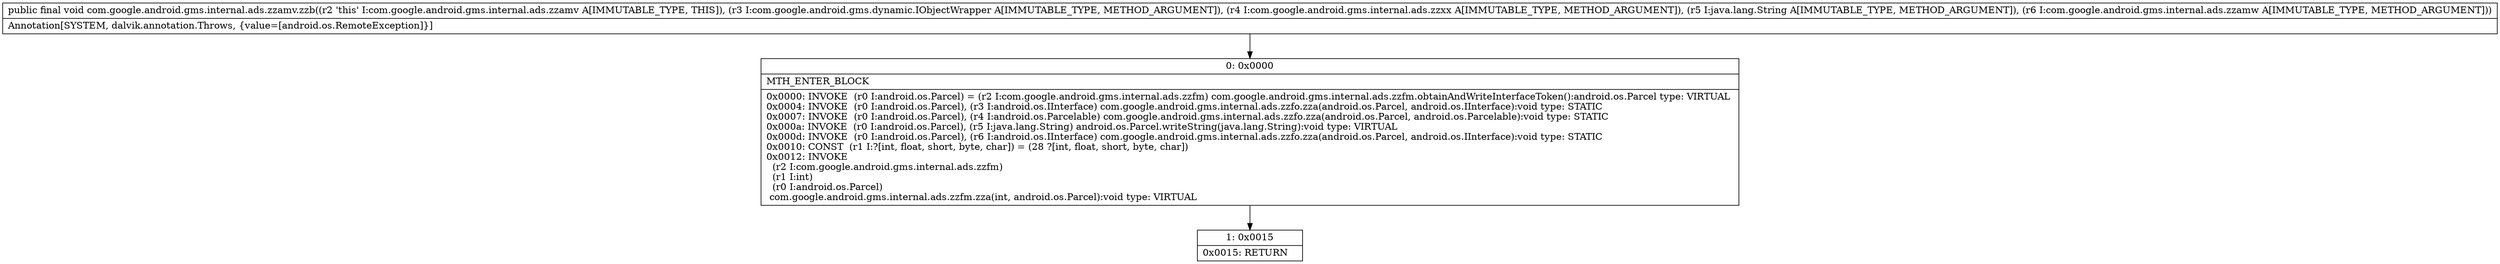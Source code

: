 digraph "CFG forcom.google.android.gms.internal.ads.zzamv.zzb(Lcom\/google\/android\/gms\/dynamic\/IObjectWrapper;Lcom\/google\/android\/gms\/internal\/ads\/zzxx;Ljava\/lang\/String;Lcom\/google\/android\/gms\/internal\/ads\/zzamw;)V" {
Node_0 [shape=record,label="{0\:\ 0x0000|MTH_ENTER_BLOCK\l|0x0000: INVOKE  (r0 I:android.os.Parcel) = (r2 I:com.google.android.gms.internal.ads.zzfm) com.google.android.gms.internal.ads.zzfm.obtainAndWriteInterfaceToken():android.os.Parcel type: VIRTUAL \l0x0004: INVOKE  (r0 I:android.os.Parcel), (r3 I:android.os.IInterface) com.google.android.gms.internal.ads.zzfo.zza(android.os.Parcel, android.os.IInterface):void type: STATIC \l0x0007: INVOKE  (r0 I:android.os.Parcel), (r4 I:android.os.Parcelable) com.google.android.gms.internal.ads.zzfo.zza(android.os.Parcel, android.os.Parcelable):void type: STATIC \l0x000a: INVOKE  (r0 I:android.os.Parcel), (r5 I:java.lang.String) android.os.Parcel.writeString(java.lang.String):void type: VIRTUAL \l0x000d: INVOKE  (r0 I:android.os.Parcel), (r6 I:android.os.IInterface) com.google.android.gms.internal.ads.zzfo.zza(android.os.Parcel, android.os.IInterface):void type: STATIC \l0x0010: CONST  (r1 I:?[int, float, short, byte, char]) = (28 ?[int, float, short, byte, char]) \l0x0012: INVOKE  \l  (r2 I:com.google.android.gms.internal.ads.zzfm)\l  (r1 I:int)\l  (r0 I:android.os.Parcel)\l com.google.android.gms.internal.ads.zzfm.zza(int, android.os.Parcel):void type: VIRTUAL \l}"];
Node_1 [shape=record,label="{1\:\ 0x0015|0x0015: RETURN   \l}"];
MethodNode[shape=record,label="{public final void com.google.android.gms.internal.ads.zzamv.zzb((r2 'this' I:com.google.android.gms.internal.ads.zzamv A[IMMUTABLE_TYPE, THIS]), (r3 I:com.google.android.gms.dynamic.IObjectWrapper A[IMMUTABLE_TYPE, METHOD_ARGUMENT]), (r4 I:com.google.android.gms.internal.ads.zzxx A[IMMUTABLE_TYPE, METHOD_ARGUMENT]), (r5 I:java.lang.String A[IMMUTABLE_TYPE, METHOD_ARGUMENT]), (r6 I:com.google.android.gms.internal.ads.zzamw A[IMMUTABLE_TYPE, METHOD_ARGUMENT]))  | Annotation[SYSTEM, dalvik.annotation.Throws, \{value=[android.os.RemoteException]\}]\l}"];
MethodNode -> Node_0;
Node_0 -> Node_1;
}

